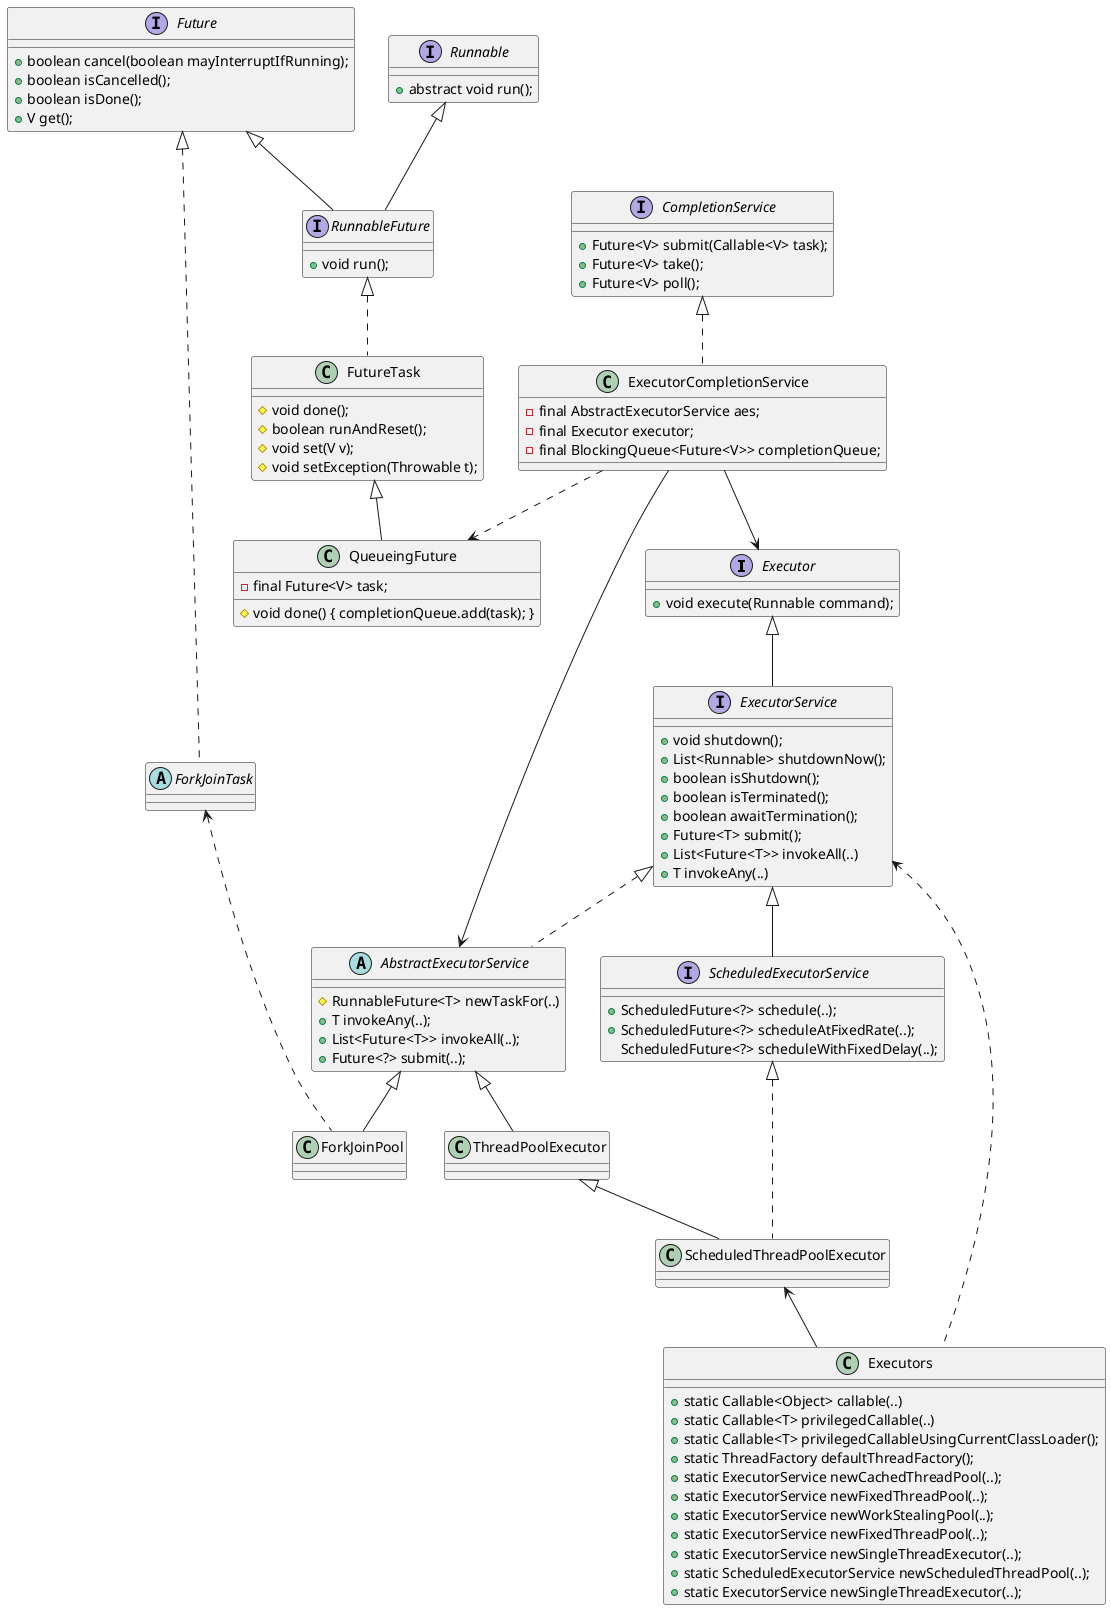 @startuml
interface Executor{
    +void execute(Runnable command);
}
interface ExecutorService{
    +void shutdown();
    +List<Runnable> shutdownNow();
    +boolean isShutdown();
    +boolean isTerminated();
    +boolean awaitTermination();
    +Future<T> submit();
    +List<Future<T>> invokeAll(..)
    +T invokeAny(..)
}

abstract class AbstractExecutorService{
    #RunnableFuture<T> newTaskFor(..)
    +T invokeAny(..);
    +List<Future<T>> invokeAll(..);
    +Future<?> submit(..);
}
interface ScheduledExecutorService{
    +ScheduledFuture<?> schedule(..);
    +ScheduledFuture<?> scheduleAtFixedRate(..);
    ScheduledFuture<?> scheduleWithFixedDelay(..);
}
class ThreadPoolExecutor{
}
class ScheduledThreadPoolExecutor{
}

Executor <|-- ExecutorService
ExecutorService <|.. AbstractExecutorService
ExecutorService <|-- ScheduledExecutorService
AbstractExecutorService <|-- ThreadPoolExecutor
ThreadPoolExecutor<|--ScheduledThreadPoolExecutor
ScheduledExecutorService<|..ScheduledThreadPoolExecutor

interface Runnable{
    +abstract void run();
}
interface Future{
    +boolean cancel(boolean mayInterruptIfRunning);
    +boolean isCancelled();
    +boolean isDone();
    +V get();
}
interface RunnableFuture{
    +void run();
}
class FutureTask{
    #void done();
    #boolean runAndReset();
    #void set(V v);
    #void setException(Throwable t);
}
abstract class ForkJoinTask implements Future{

}

class ForkJoinPool extends AbstractExecutorService{

}
Runnable <|-- RunnableFuture
Future <|-- RunnableFuture
RunnableFuture <|.. FutureTask
ForkJoinTask <.. ForkJoinPool

interface CompletionService{
    +Future<V> submit(Callable<V> task);
    +Future<V> take();
    +Future<V> poll();
}
class ExecutorCompletionService{
    -final AbstractExecutorService aes;
    -final Executor executor;
    -final BlockingQueue<Future<V>> completionQueue;
}
class QueueingFuture{
    # void done() { completionQueue.add(task); }
    - final Future<V> task;
}
CompletionService <|.. ExecutorCompletionService
ExecutorCompletionService --> AbstractExecutorService
ExecutorCompletionService --> Executor
ExecutorCompletionService ..> QueueingFuture
FutureTask <|-- QueueingFuture

class Executors {
    +static Callable<Object> callable(..)
    +static Callable<T> privilegedCallable(..)
    +static Callable<T> privilegedCallableUsingCurrentClassLoader();
    +static ThreadFactory defaultThreadFactory();
    +static ExecutorService newCachedThreadPool(..);
    +static ExecutorService newFixedThreadPool(..);
    +static ExecutorService newWorkStealingPool(..);
    +static ExecutorService newFixedThreadPool(..);
    +static ExecutorService newSingleThreadExecutor(..);
    +static ScheduledExecutorService newScheduledThreadPool(..);
    +static ExecutorService newSingleThreadExecutor(..);
}

ExecutorService <.. Executors
ScheduledThreadPoolExecutor <-- Executors
@enduml